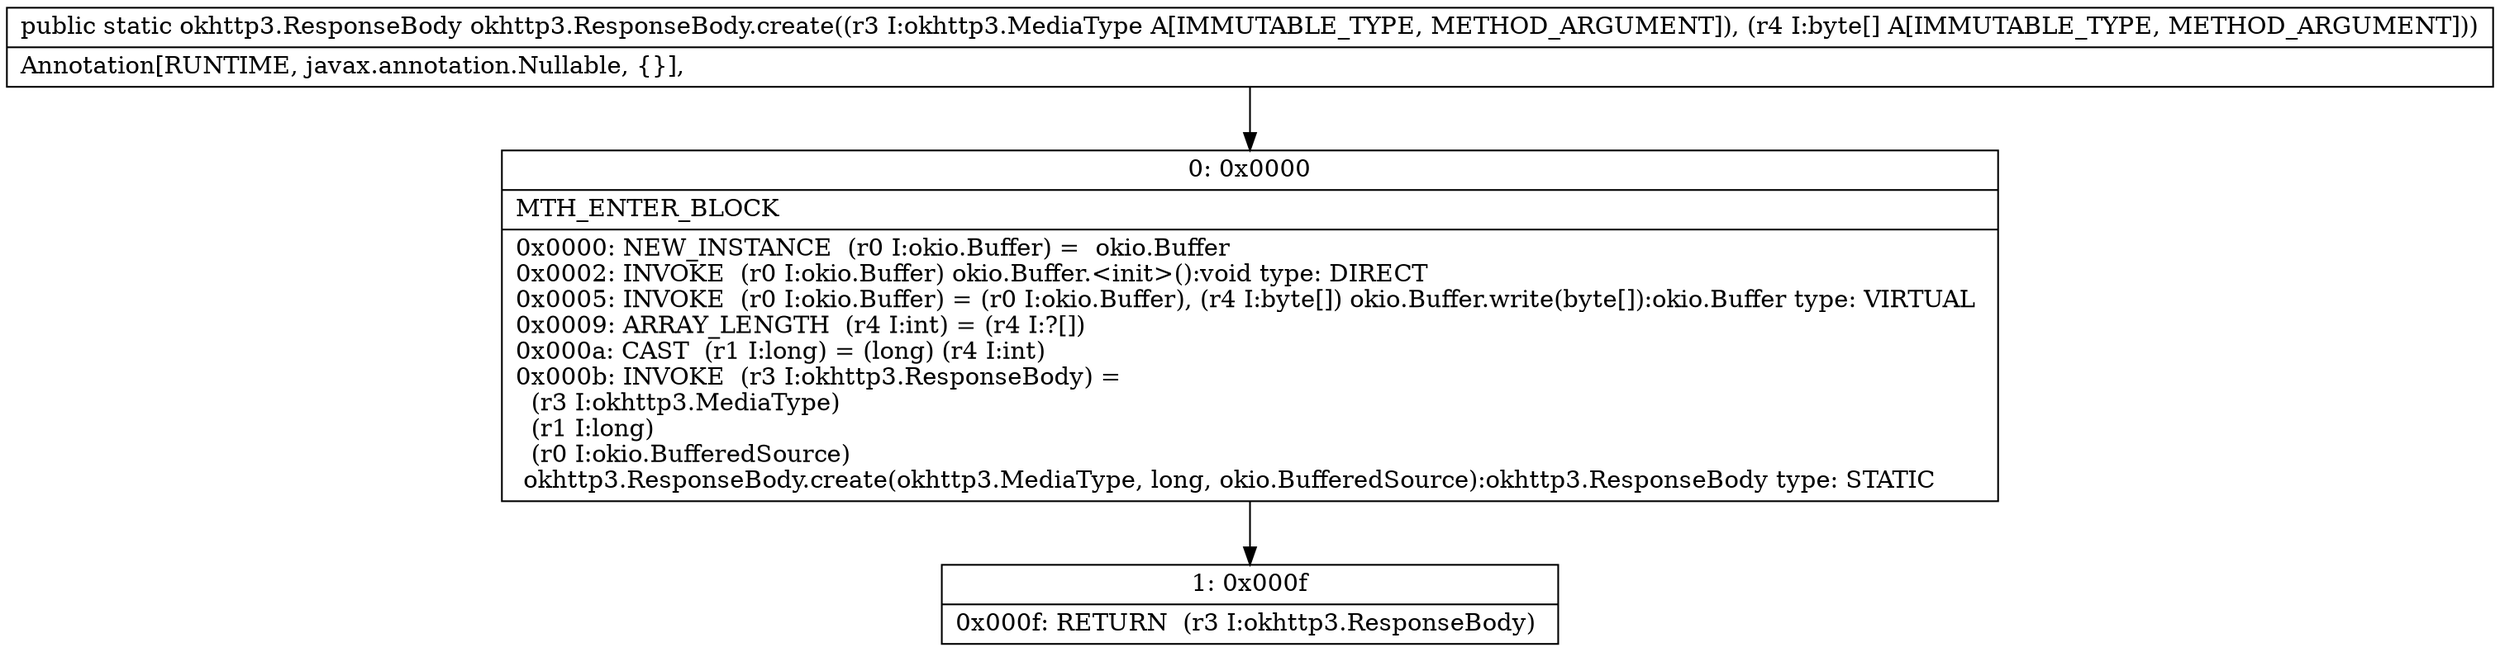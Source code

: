 digraph "CFG forokhttp3.ResponseBody.create(Lokhttp3\/MediaType;[B)Lokhttp3\/ResponseBody;" {
Node_0 [shape=record,label="{0\:\ 0x0000|MTH_ENTER_BLOCK\l|0x0000: NEW_INSTANCE  (r0 I:okio.Buffer) =  okio.Buffer \l0x0002: INVOKE  (r0 I:okio.Buffer) okio.Buffer.\<init\>():void type: DIRECT \l0x0005: INVOKE  (r0 I:okio.Buffer) = (r0 I:okio.Buffer), (r4 I:byte[]) okio.Buffer.write(byte[]):okio.Buffer type: VIRTUAL \l0x0009: ARRAY_LENGTH  (r4 I:int) = (r4 I:?[]) \l0x000a: CAST  (r1 I:long) = (long) (r4 I:int) \l0x000b: INVOKE  (r3 I:okhttp3.ResponseBody) = \l  (r3 I:okhttp3.MediaType)\l  (r1 I:long)\l  (r0 I:okio.BufferedSource)\l okhttp3.ResponseBody.create(okhttp3.MediaType, long, okio.BufferedSource):okhttp3.ResponseBody type: STATIC \l}"];
Node_1 [shape=record,label="{1\:\ 0x000f|0x000f: RETURN  (r3 I:okhttp3.ResponseBody) \l}"];
MethodNode[shape=record,label="{public static okhttp3.ResponseBody okhttp3.ResponseBody.create((r3 I:okhttp3.MediaType A[IMMUTABLE_TYPE, METHOD_ARGUMENT]), (r4 I:byte[] A[IMMUTABLE_TYPE, METHOD_ARGUMENT]))  | Annotation[RUNTIME, javax.annotation.Nullable, \{\}], \l}"];
MethodNode -> Node_0;
Node_0 -> Node_1;
}

